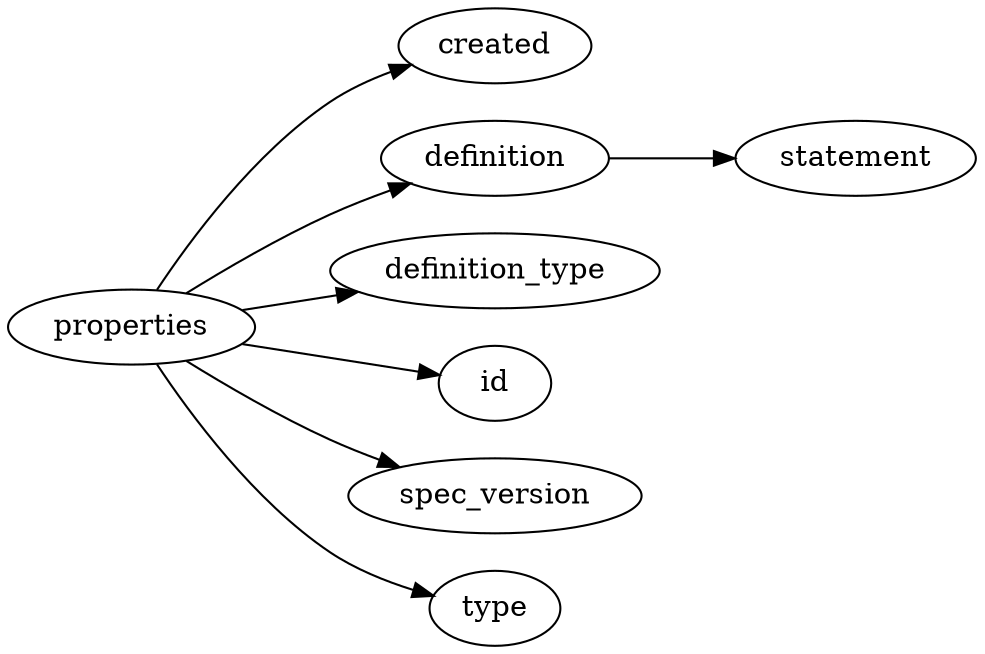 digraph {
    graph [rankdir=LR]
    "created" [label="created"]
    "definition" [label="definition"]
    "definition.statement" [label="statement"]
    "definition_type" [label="definition_type"]
    "id" [label="id"]
    "spec_version" [label="spec_version"]
    "type" [label="type"]
    "properties" -> "created"
    "properties" -> "definition"
    "properties" -> "definition_type"
    "properties" -> "id"
    "properties" -> "spec_version"
    "properties" -> "type"
    "definition" -> "definition.statement"
}